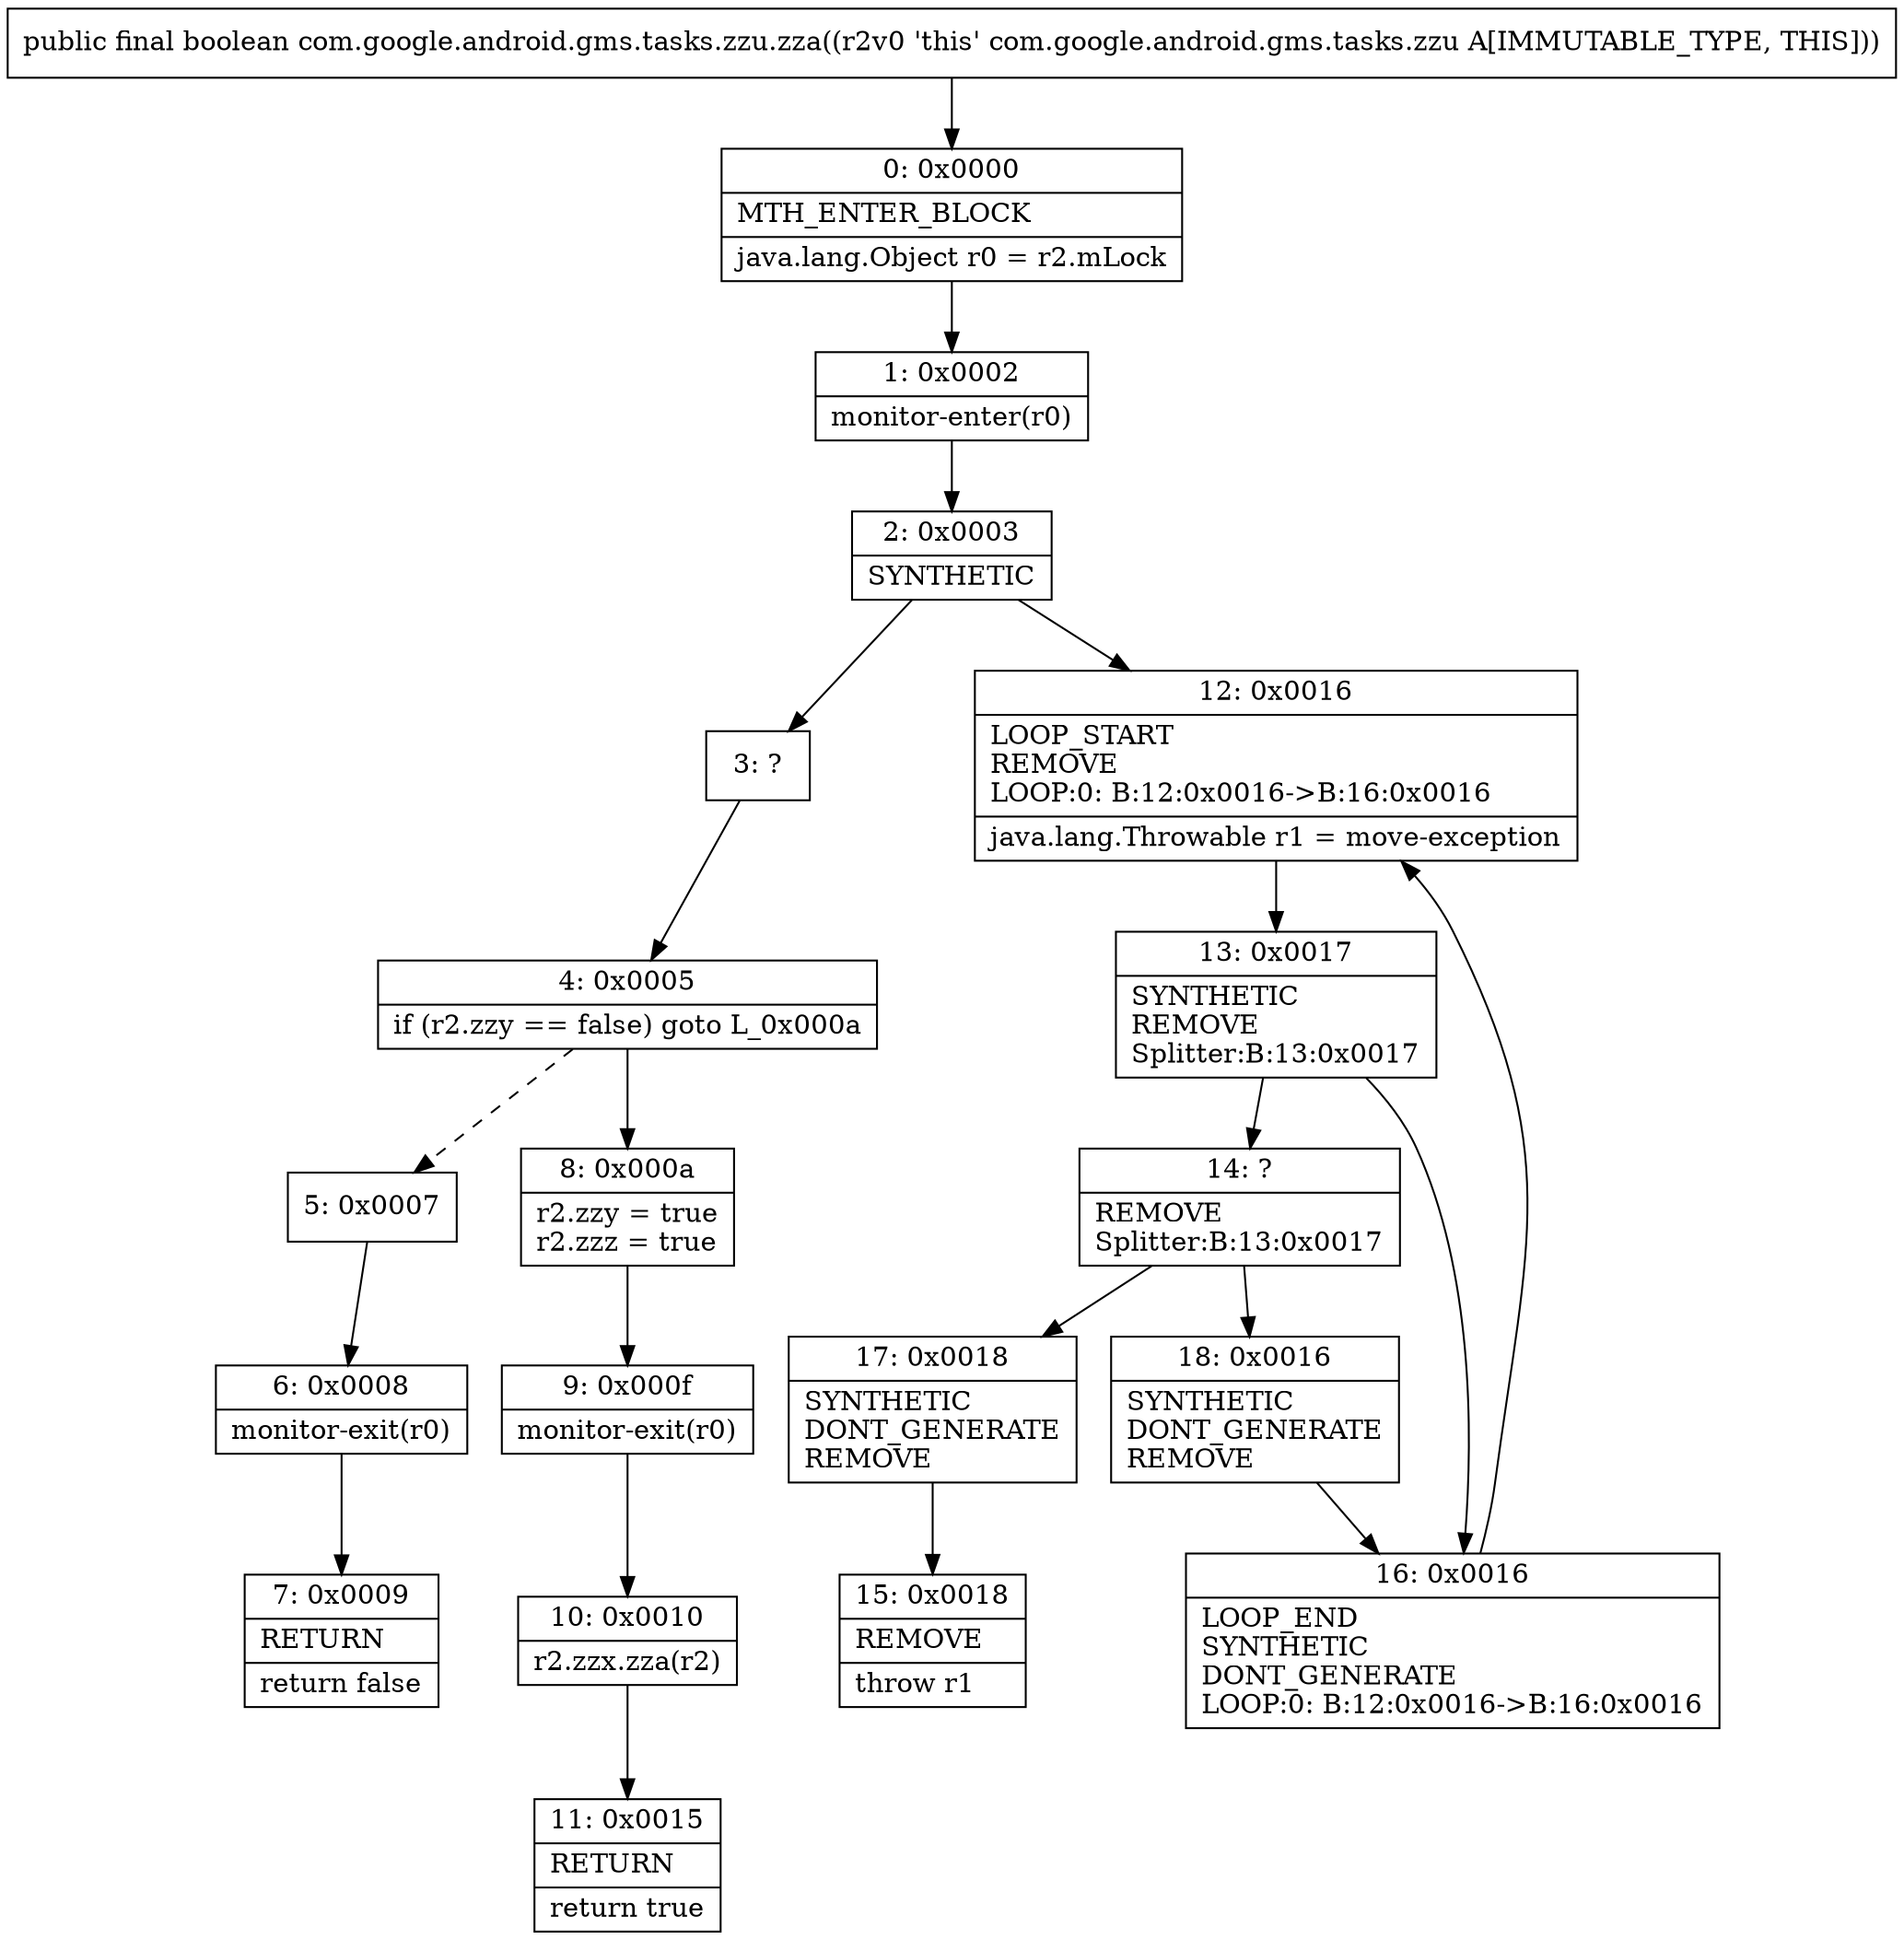 digraph "CFG forcom.google.android.gms.tasks.zzu.zza()Z" {
Node_0 [shape=record,label="{0\:\ 0x0000|MTH_ENTER_BLOCK\l|java.lang.Object r0 = r2.mLock\l}"];
Node_1 [shape=record,label="{1\:\ 0x0002|monitor\-enter(r0)\l}"];
Node_2 [shape=record,label="{2\:\ 0x0003|SYNTHETIC\l}"];
Node_3 [shape=record,label="{3\:\ ?}"];
Node_4 [shape=record,label="{4\:\ 0x0005|if (r2.zzy == false) goto L_0x000a\l}"];
Node_5 [shape=record,label="{5\:\ 0x0007}"];
Node_6 [shape=record,label="{6\:\ 0x0008|monitor\-exit(r0)\l}"];
Node_7 [shape=record,label="{7\:\ 0x0009|RETURN\l|return false\l}"];
Node_8 [shape=record,label="{8\:\ 0x000a|r2.zzy = true\lr2.zzz = true\l}"];
Node_9 [shape=record,label="{9\:\ 0x000f|monitor\-exit(r0)\l}"];
Node_10 [shape=record,label="{10\:\ 0x0010|r2.zzx.zza(r2)\l}"];
Node_11 [shape=record,label="{11\:\ 0x0015|RETURN\l|return true\l}"];
Node_12 [shape=record,label="{12\:\ 0x0016|LOOP_START\lREMOVE\lLOOP:0: B:12:0x0016\-\>B:16:0x0016\l|java.lang.Throwable r1 = move\-exception\l}"];
Node_13 [shape=record,label="{13\:\ 0x0017|SYNTHETIC\lREMOVE\lSplitter:B:13:0x0017\l}"];
Node_14 [shape=record,label="{14\:\ ?|REMOVE\lSplitter:B:13:0x0017\l}"];
Node_15 [shape=record,label="{15\:\ 0x0018|REMOVE\l|throw r1\l}"];
Node_16 [shape=record,label="{16\:\ 0x0016|LOOP_END\lSYNTHETIC\lDONT_GENERATE\lLOOP:0: B:12:0x0016\-\>B:16:0x0016\l}"];
Node_17 [shape=record,label="{17\:\ 0x0018|SYNTHETIC\lDONT_GENERATE\lREMOVE\l}"];
Node_18 [shape=record,label="{18\:\ 0x0016|SYNTHETIC\lDONT_GENERATE\lREMOVE\l}"];
MethodNode[shape=record,label="{public final boolean com.google.android.gms.tasks.zzu.zza((r2v0 'this' com.google.android.gms.tasks.zzu A[IMMUTABLE_TYPE, THIS])) }"];
MethodNode -> Node_0;
Node_0 -> Node_1;
Node_1 -> Node_2;
Node_2 -> Node_3;
Node_2 -> Node_12;
Node_3 -> Node_4;
Node_4 -> Node_5[style=dashed];
Node_4 -> Node_8;
Node_5 -> Node_6;
Node_6 -> Node_7;
Node_8 -> Node_9;
Node_9 -> Node_10;
Node_10 -> Node_11;
Node_12 -> Node_13;
Node_13 -> Node_14;
Node_13 -> Node_16;
Node_14 -> Node_17;
Node_14 -> Node_18;
Node_16 -> Node_12;
Node_17 -> Node_15;
Node_18 -> Node_16;
}

